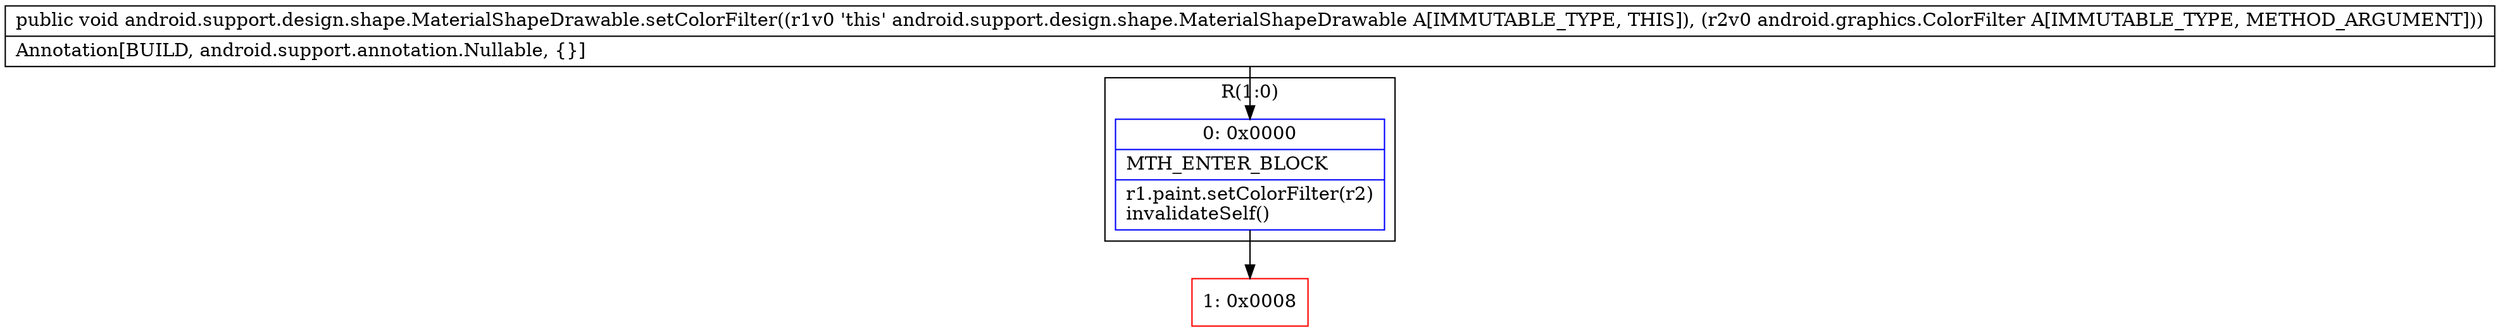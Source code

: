 digraph "CFG forandroid.support.design.shape.MaterialShapeDrawable.setColorFilter(Landroid\/graphics\/ColorFilter;)V" {
subgraph cluster_Region_12626343 {
label = "R(1:0)";
node [shape=record,color=blue];
Node_0 [shape=record,label="{0\:\ 0x0000|MTH_ENTER_BLOCK\l|r1.paint.setColorFilter(r2)\linvalidateSelf()\l}"];
}
Node_1 [shape=record,color=red,label="{1\:\ 0x0008}"];
MethodNode[shape=record,label="{public void android.support.design.shape.MaterialShapeDrawable.setColorFilter((r1v0 'this' android.support.design.shape.MaterialShapeDrawable A[IMMUTABLE_TYPE, THIS]), (r2v0 android.graphics.ColorFilter A[IMMUTABLE_TYPE, METHOD_ARGUMENT]))  | Annotation[BUILD, android.support.annotation.Nullable, \{\}]\l}"];
MethodNode -> Node_0;
Node_0 -> Node_1;
}


